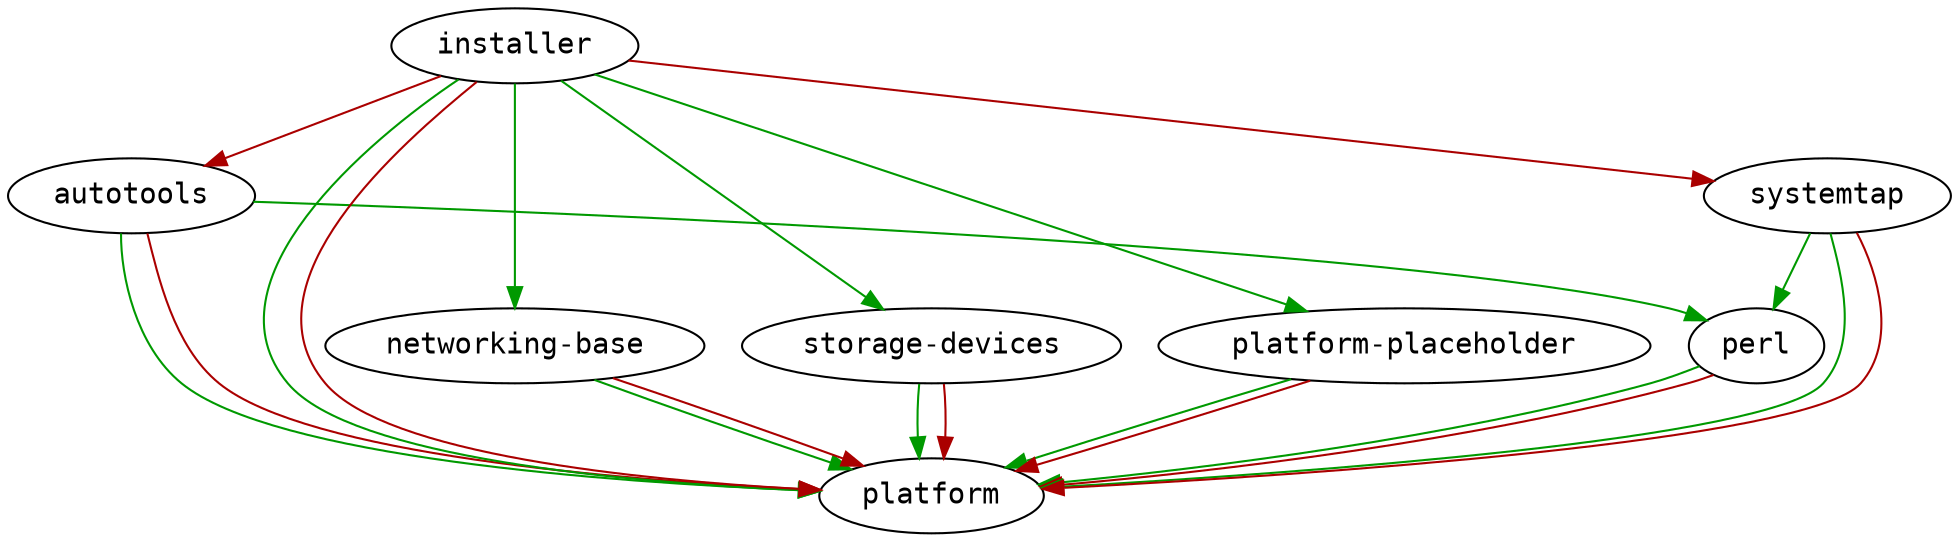digraph G {
  node [fontname=monospace];
  "autotools" -> "platform" [color="#009900"];
  "autotools" -> "perl" [color="#009900"];
  "autotools" -> "platform" [color="#aa0000"];
  "installer" -> "platform" [color="#009900"];
  "installer" -> "networking-base" [color="#009900"];
  "installer" -> "storage-devices" [color="#009900"];
  "installer" -> "platform-placeholder" [color="#009900"];
  "installer" -> "platform" [color="#aa0000"];
  "installer" -> "systemtap" [color="#aa0000"];
  "installer" -> "autotools" [color="#aa0000"];
  "networking-base" -> "platform" [color="#009900"];
  "networking-base" -> "platform" [color="#aa0000"];
  "perl" -> "platform" [color="#009900"];
  "perl" -> "platform" [color="#aa0000"];
  "platform-placeholder" -> "platform" [color="#009900"];
  "platform-placeholder" -> "platform" [color="#aa0000"];
  "storage-devices" -> "platform" [color="#009900"];
  "storage-devices" -> "platform" [color="#aa0000"];
  "systemtap" -> "platform" [color="#009900"];
  "systemtap" -> "perl" [color="#009900"];
  "systemtap" -> "platform" [color="#aa0000"];
}
